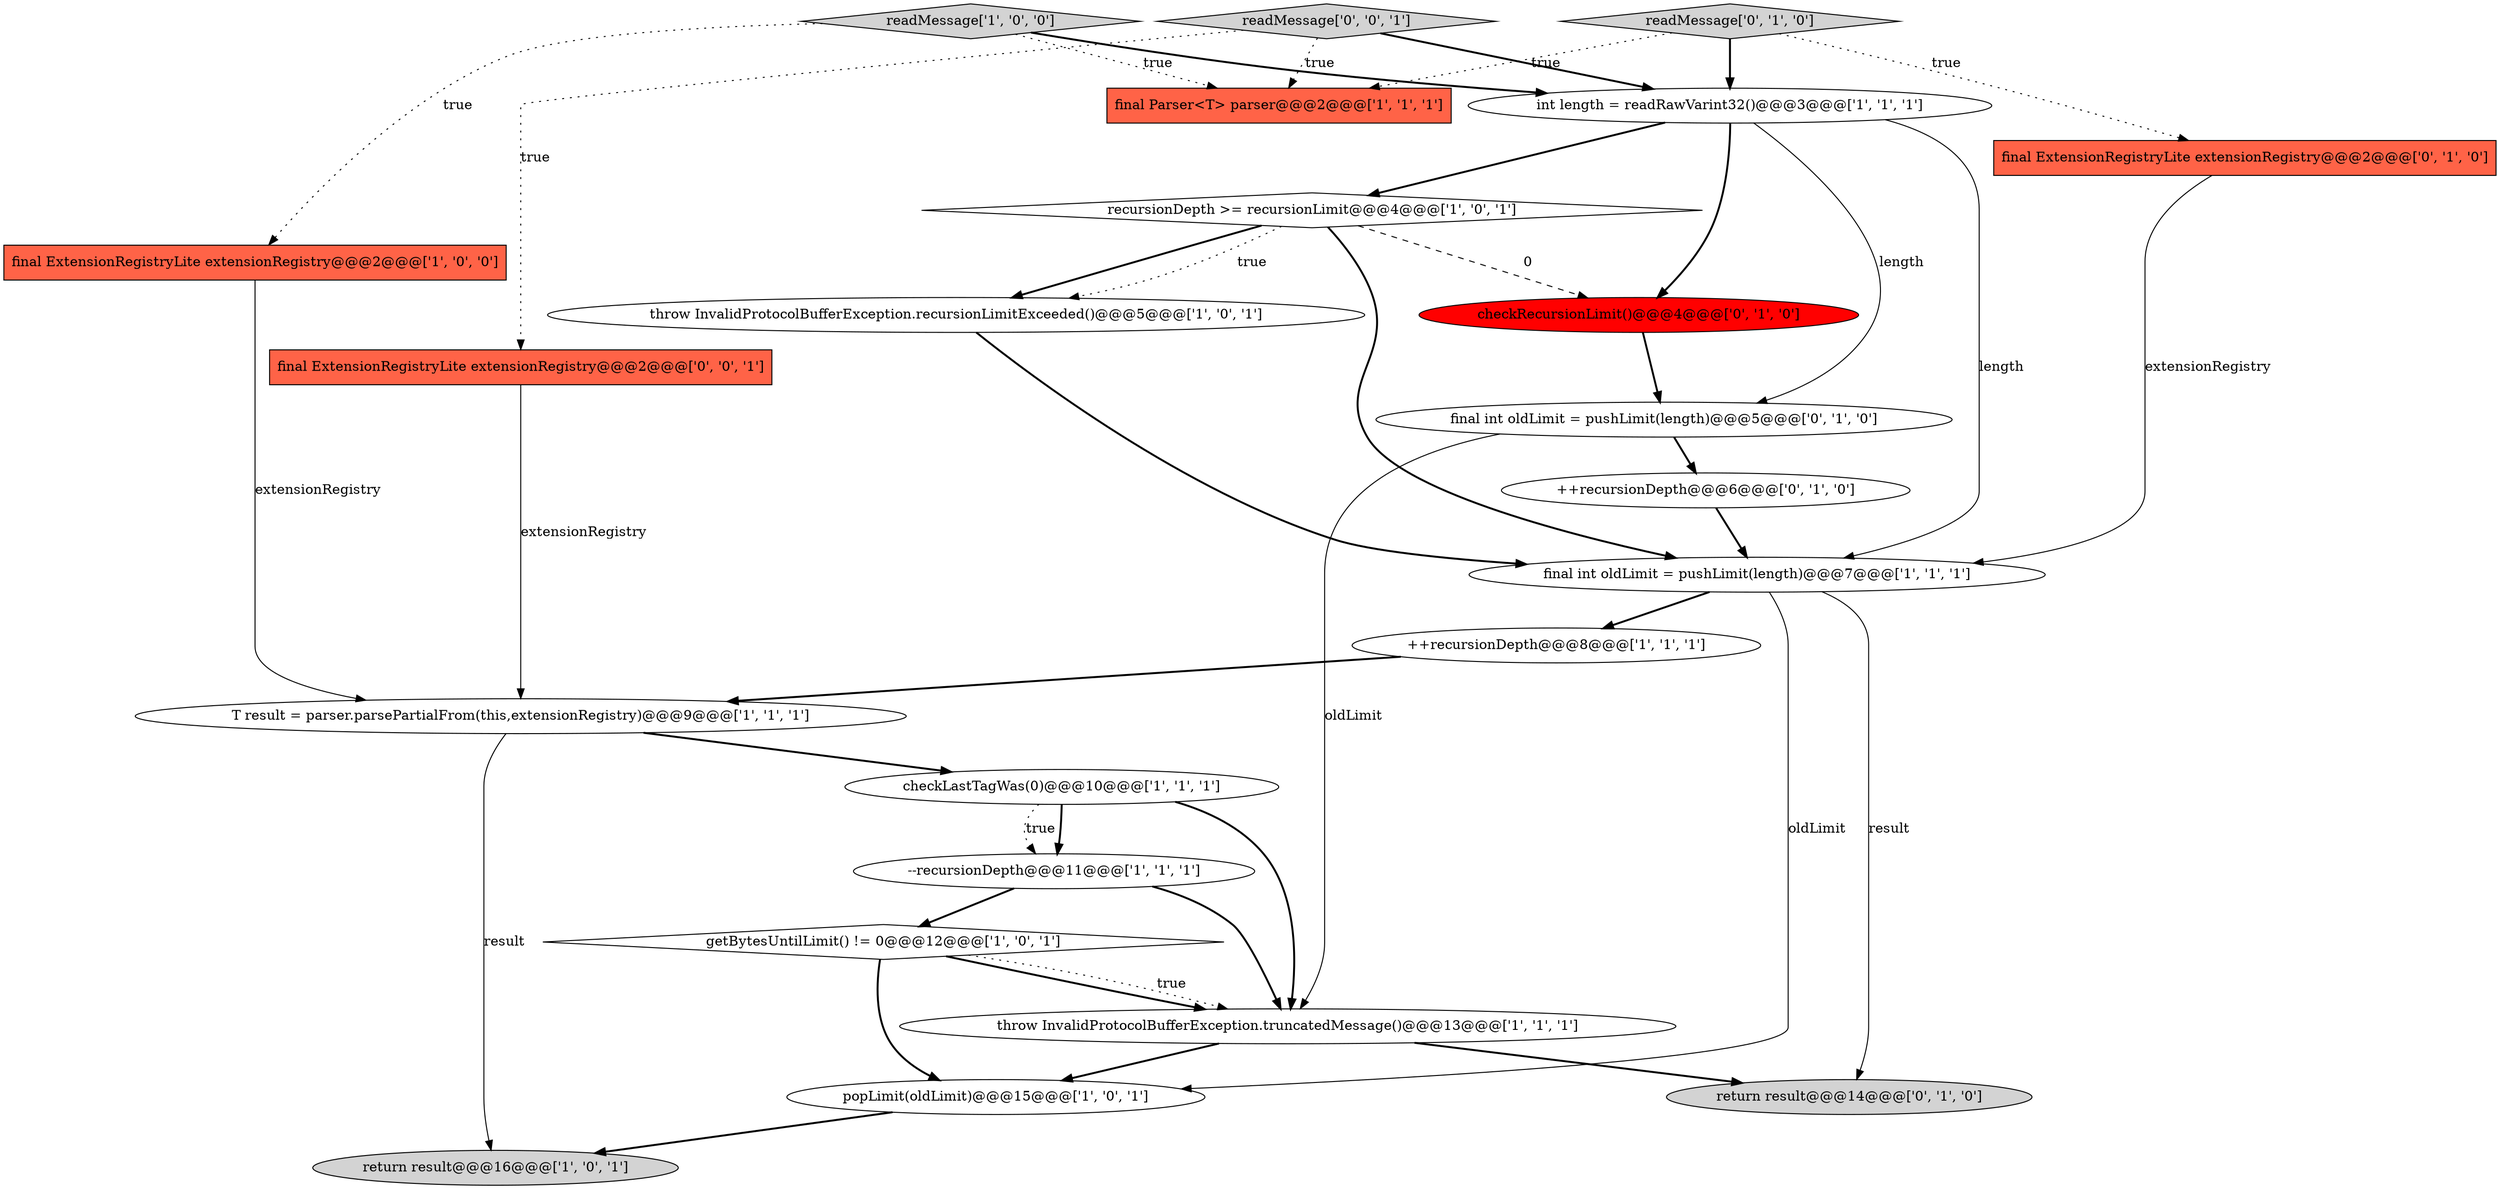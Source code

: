 digraph {
12 [style = filled, label = "++recursionDepth@@@8@@@['1', '1', '1']", fillcolor = white, shape = ellipse image = "AAA0AAABBB1BBB"];
18 [style = filled, label = "readMessage['0', '1', '0']", fillcolor = lightgray, shape = diamond image = "AAA0AAABBB2BBB"];
8 [style = filled, label = "throw InvalidProtocolBufferException.truncatedMessage()@@@13@@@['1', '1', '1']", fillcolor = white, shape = ellipse image = "AAA0AAABBB1BBB"];
9 [style = filled, label = "checkLastTagWas(0)@@@10@@@['1', '1', '1']", fillcolor = white, shape = ellipse image = "AAA0AAABBB1BBB"];
15 [style = filled, label = "++recursionDepth@@@6@@@['0', '1', '0']", fillcolor = white, shape = ellipse image = "AAA0AAABBB2BBB"];
16 [style = filled, label = "final ExtensionRegistryLite extensionRegistry@@@2@@@['0', '1', '0']", fillcolor = tomato, shape = box image = "AAA0AAABBB2BBB"];
14 [style = filled, label = "recursionDepth >= recursionLimit@@@4@@@['1', '0', '1']", fillcolor = white, shape = diamond image = "AAA0AAABBB1BBB"];
2 [style = filled, label = "final ExtensionRegistryLite extensionRegistry@@@2@@@['1', '0', '0']", fillcolor = tomato, shape = box image = "AAA0AAABBB1BBB"];
17 [style = filled, label = "checkRecursionLimit()@@@4@@@['0', '1', '0']", fillcolor = red, shape = ellipse image = "AAA1AAABBB2BBB"];
13 [style = filled, label = "final int oldLimit = pushLimit(length)@@@7@@@['1', '1', '1']", fillcolor = white, shape = ellipse image = "AAA0AAABBB1BBB"];
19 [style = filled, label = "return result@@@14@@@['0', '1', '0']", fillcolor = lightgray, shape = ellipse image = "AAA0AAABBB2BBB"];
1 [style = filled, label = "return result@@@16@@@['1', '0', '1']", fillcolor = lightgray, shape = ellipse image = "AAA0AAABBB1BBB"];
4 [style = filled, label = "final Parser<T> parser@@@2@@@['1', '1', '1']", fillcolor = tomato, shape = box image = "AAA0AAABBB1BBB"];
11 [style = filled, label = "--recursionDepth@@@11@@@['1', '1', '1']", fillcolor = white, shape = ellipse image = "AAA0AAABBB1BBB"];
20 [style = filled, label = "final int oldLimit = pushLimit(length)@@@5@@@['0', '1', '0']", fillcolor = white, shape = ellipse image = "AAA0AAABBB2BBB"];
10 [style = filled, label = "readMessage['1', '0', '0']", fillcolor = lightgray, shape = diamond image = "AAA0AAABBB1BBB"];
7 [style = filled, label = "getBytesUntilLimit() != 0@@@12@@@['1', '0', '1']", fillcolor = white, shape = diamond image = "AAA0AAABBB1BBB"];
5 [style = filled, label = "int length = readRawVarint32()@@@3@@@['1', '1', '1']", fillcolor = white, shape = ellipse image = "AAA0AAABBB1BBB"];
21 [style = filled, label = "final ExtensionRegistryLite extensionRegistry@@@2@@@['0', '0', '1']", fillcolor = tomato, shape = box image = "AAA0AAABBB3BBB"];
6 [style = filled, label = "throw InvalidProtocolBufferException.recursionLimitExceeded()@@@5@@@['1', '0', '1']", fillcolor = white, shape = ellipse image = "AAA0AAABBB1BBB"];
22 [style = filled, label = "readMessage['0', '0', '1']", fillcolor = lightgray, shape = diamond image = "AAA0AAABBB3BBB"];
3 [style = filled, label = "popLimit(oldLimit)@@@15@@@['1', '0', '1']", fillcolor = white, shape = ellipse image = "AAA0AAABBB1BBB"];
0 [style = filled, label = "T result = parser.parsePartialFrom(this,extensionRegistry)@@@9@@@['1', '1', '1']", fillcolor = white, shape = ellipse image = "AAA0AAABBB1BBB"];
22->21 [style = dotted, label="true"];
5->13 [style = solid, label="length"];
0->9 [style = bold, label=""];
15->13 [style = bold, label=""];
9->11 [style = bold, label=""];
16->13 [style = solid, label="extensionRegistry"];
3->1 [style = bold, label=""];
18->16 [style = dotted, label="true"];
8->19 [style = bold, label=""];
9->11 [style = dotted, label="true"];
8->3 [style = bold, label=""];
20->8 [style = solid, label="oldLimit"];
13->3 [style = solid, label="oldLimit"];
5->14 [style = bold, label=""];
13->19 [style = solid, label="result"];
7->8 [style = bold, label=""];
12->0 [style = bold, label=""];
5->17 [style = bold, label=""];
9->8 [style = bold, label=""];
22->5 [style = bold, label=""];
7->3 [style = bold, label=""];
0->1 [style = solid, label="result"];
5->20 [style = solid, label="length"];
21->0 [style = solid, label="extensionRegistry"];
13->12 [style = bold, label=""];
10->5 [style = bold, label=""];
10->2 [style = dotted, label="true"];
18->5 [style = bold, label=""];
6->13 [style = bold, label=""];
11->8 [style = bold, label=""];
14->17 [style = dashed, label="0"];
18->4 [style = dotted, label="true"];
14->13 [style = bold, label=""];
10->4 [style = dotted, label="true"];
7->8 [style = dotted, label="true"];
22->4 [style = dotted, label="true"];
2->0 [style = solid, label="extensionRegistry"];
20->15 [style = bold, label=""];
14->6 [style = bold, label=""];
11->7 [style = bold, label=""];
17->20 [style = bold, label=""];
14->6 [style = dotted, label="true"];
}
